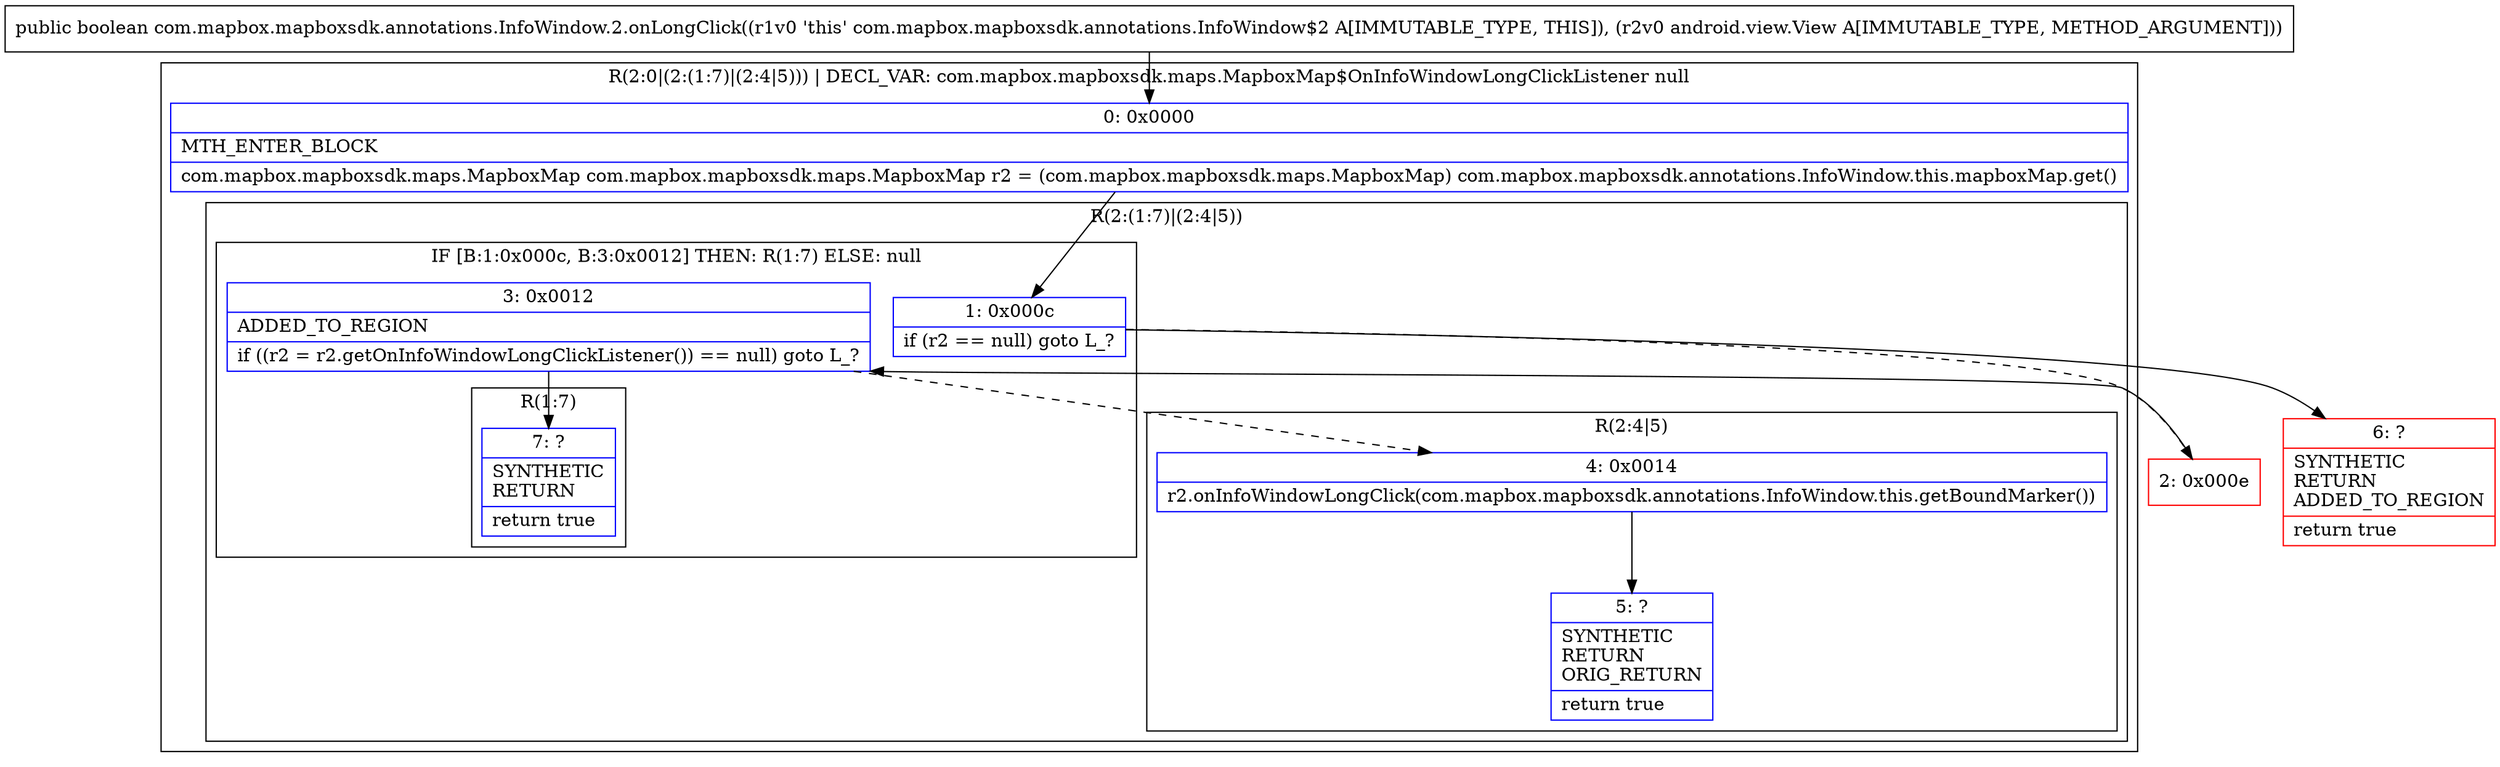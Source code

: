 digraph "CFG forcom.mapbox.mapboxsdk.annotations.InfoWindow.2.onLongClick(Landroid\/view\/View;)Z" {
subgraph cluster_Region_1082213577 {
label = "R(2:0|(2:(1:7)|(2:4|5))) | DECL_VAR: com.mapbox.mapboxsdk.maps.MapboxMap$OnInfoWindowLongClickListener null\l";
node [shape=record,color=blue];
Node_0 [shape=record,label="{0\:\ 0x0000|MTH_ENTER_BLOCK\l|com.mapbox.mapboxsdk.maps.MapboxMap com.mapbox.mapboxsdk.maps.MapboxMap r2 = (com.mapbox.mapboxsdk.maps.MapboxMap) com.mapbox.mapboxsdk.annotations.InfoWindow.this.mapboxMap.get()\l}"];
subgraph cluster_Region_1352986117 {
label = "R(2:(1:7)|(2:4|5))";
node [shape=record,color=blue];
subgraph cluster_IfRegion_401450992 {
label = "IF [B:1:0x000c, B:3:0x0012] THEN: R(1:7) ELSE: null";
node [shape=record,color=blue];
Node_1 [shape=record,label="{1\:\ 0x000c|if (r2 == null) goto L_?\l}"];
Node_3 [shape=record,label="{3\:\ 0x0012|ADDED_TO_REGION\l|if ((r2 = r2.getOnInfoWindowLongClickListener()) == null) goto L_?\l}"];
subgraph cluster_Region_810267684 {
label = "R(1:7)";
node [shape=record,color=blue];
Node_7 [shape=record,label="{7\:\ ?|SYNTHETIC\lRETURN\l|return true\l}"];
}
}
subgraph cluster_Region_532663841 {
label = "R(2:4|5)";
node [shape=record,color=blue];
Node_4 [shape=record,label="{4\:\ 0x0014|r2.onInfoWindowLongClick(com.mapbox.mapboxsdk.annotations.InfoWindow.this.getBoundMarker())\l}"];
Node_5 [shape=record,label="{5\:\ ?|SYNTHETIC\lRETURN\lORIG_RETURN\l|return true\l}"];
}
}
}
Node_2 [shape=record,color=red,label="{2\:\ 0x000e}"];
Node_6 [shape=record,color=red,label="{6\:\ ?|SYNTHETIC\lRETURN\lADDED_TO_REGION\l|return true\l}"];
MethodNode[shape=record,label="{public boolean com.mapbox.mapboxsdk.annotations.InfoWindow.2.onLongClick((r1v0 'this' com.mapbox.mapboxsdk.annotations.InfoWindow$2 A[IMMUTABLE_TYPE, THIS]), (r2v0 android.view.View A[IMMUTABLE_TYPE, METHOD_ARGUMENT])) }"];
MethodNode -> Node_0;
Node_0 -> Node_1;
Node_1 -> Node_2[style=dashed];
Node_1 -> Node_6;
Node_3 -> Node_4[style=dashed];
Node_3 -> Node_7;
Node_4 -> Node_5;
Node_2 -> Node_3;
}

